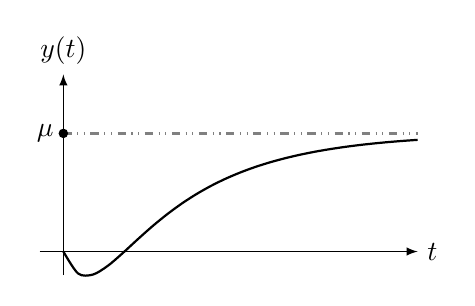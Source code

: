 ﻿\begin{tikzpicture} [scale=1.5]

% Punti sul grafico
	\draw[dashdotdotted, color=gray, thick] (0, 1) -- (3, 1);
	\filldraw (0, 1) circle (1pt)
		node[left] (Yi) {$\mu$};
% Assi
	\draw[-latex] (-0.2, 0) -- (3, 0) node[right] {$t$};
	\draw[-latex] (0, -0.2) -- (0, 1.5) node[above] {$y(t)$};
% Funzione
	\draw[scale=1, domain=0:3, smooth, variable=\x, thick] plot ({\x},{1-2*exp(-1.2*\x)+exp(-5*\x))});
\end{tikzpicture}